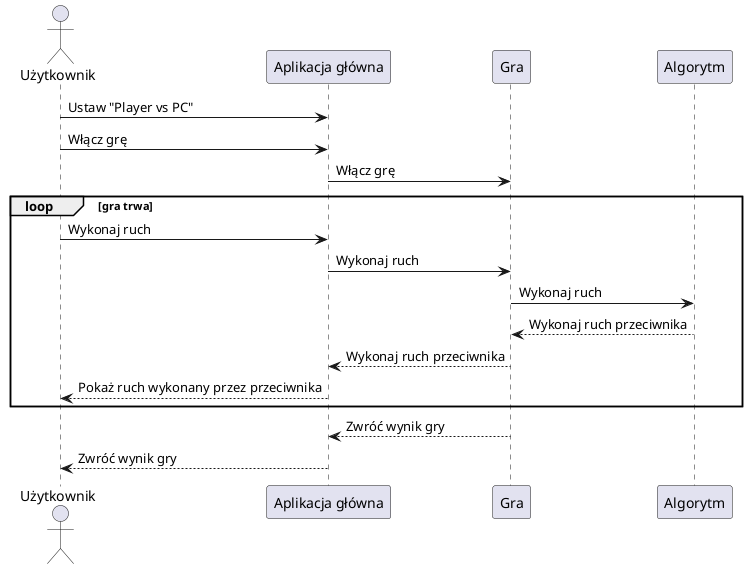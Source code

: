 @startuml
actor Użytkownik
Użytkownik -> "Aplikacja główna": Ustaw "Player vs PC"
Użytkownik -> "Aplikacja główna": Włącz grę
"Aplikacja główna" -> Gra: Włącz grę
loop gra trwa
Użytkownik -> "Aplikacja główna": Wykonaj ruch
"Aplikacja główna" -> Gra: Wykonaj ruch
Gra -> Algorytm: Wykonaj ruch
Algorytm --> Gra: Wykonaj ruch przeciwnika
Gra --> "Aplikacja główna": Wykonaj ruch przeciwnika
"Aplikacja główna" --> Użytkownik: Pokaż ruch wykonany przez przeciwnika
end
Gra --> "Aplikacja główna": Zwróć wynik gry
"Aplikacja główna" --> Użytkownik: Zwróć wynik gry
@enduml